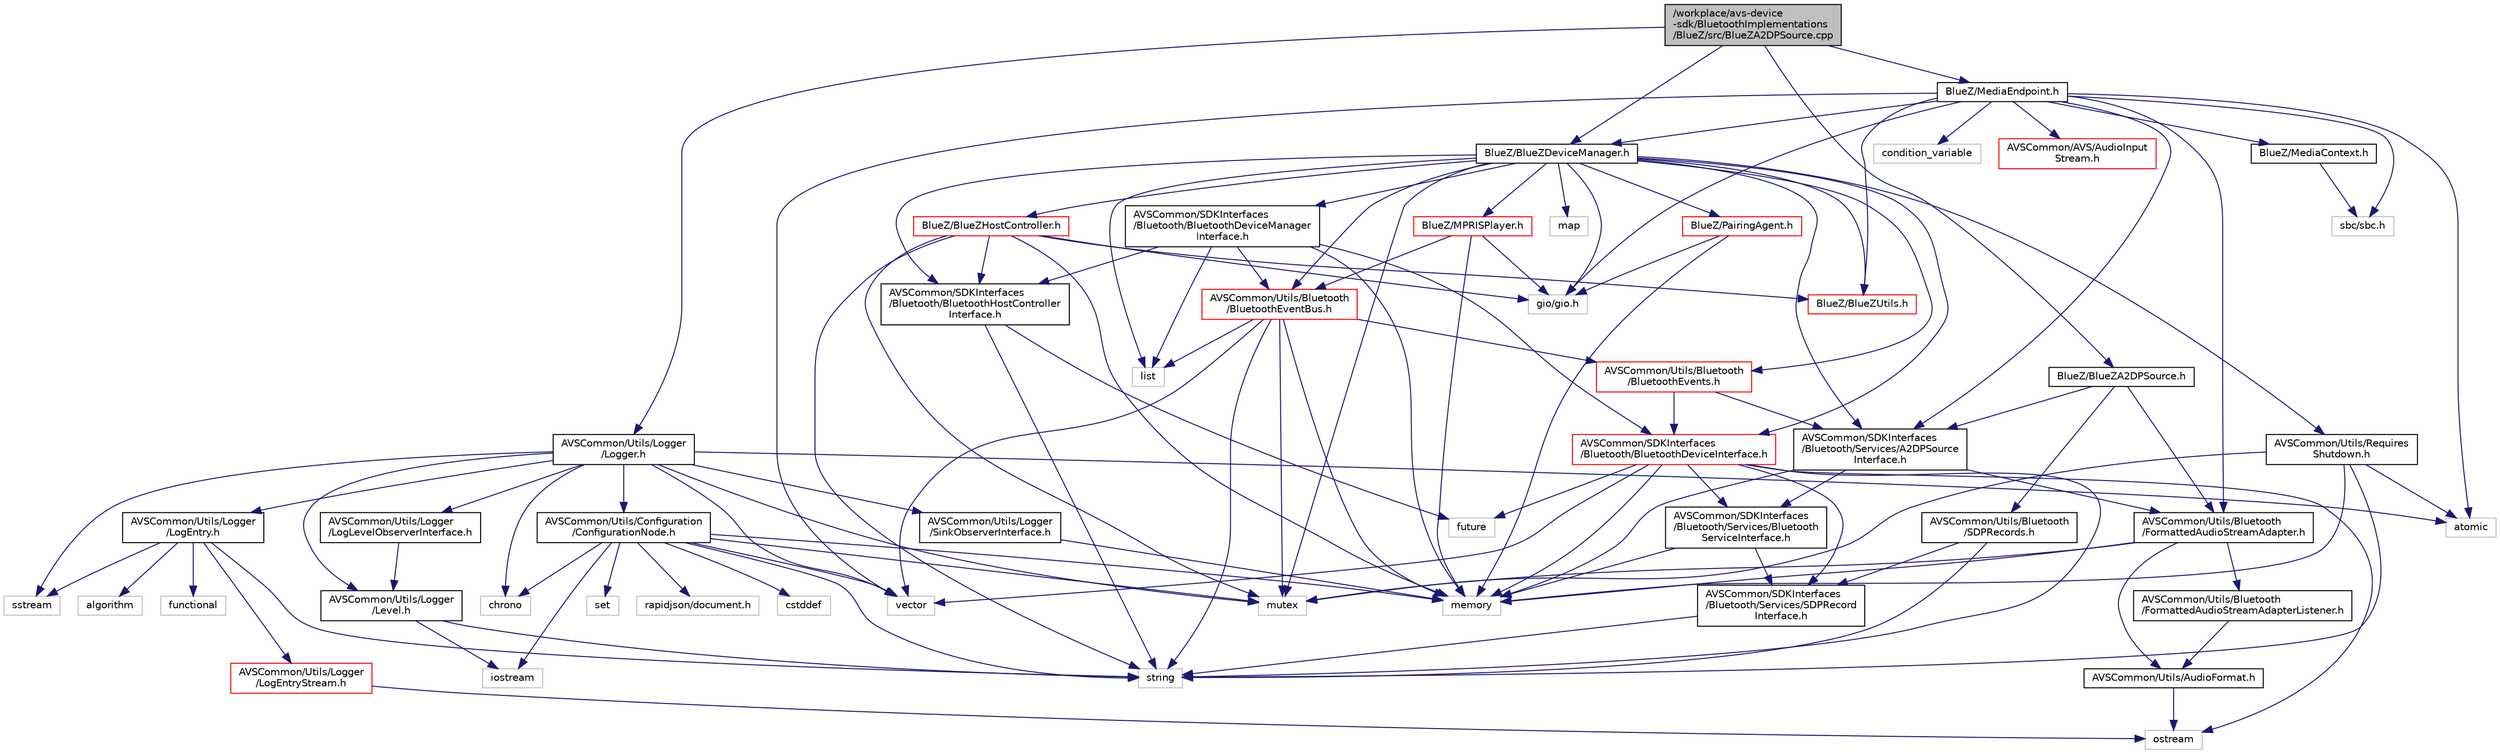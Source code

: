 digraph "/workplace/avs-device-sdk/BluetoothImplementations/BlueZ/src/BlueZA2DPSource.cpp"
{
  edge [fontname="Helvetica",fontsize="10",labelfontname="Helvetica",labelfontsize="10"];
  node [fontname="Helvetica",fontsize="10",shape=record];
  Node0 [label="/workplace/avs-device\l-sdk/BluetoothImplementations\l/BlueZ/src/BlueZA2DPSource.cpp",height=0.2,width=0.4,color="black", fillcolor="grey75", style="filled", fontcolor="black"];
  Node0 -> Node1 [color="midnightblue",fontsize="10",style="solid",fontname="Helvetica"];
  Node1 [label="AVSCommon/Utils/Logger\l/Logger.h",height=0.2,width=0.4,color="black", fillcolor="white", style="filled",URL="$_logger_8h.html"];
  Node1 -> Node2 [color="midnightblue",fontsize="10",style="solid",fontname="Helvetica"];
  Node2 [label="atomic",height=0.2,width=0.4,color="grey75", fillcolor="white", style="filled"];
  Node1 -> Node3 [color="midnightblue",fontsize="10",style="solid",fontname="Helvetica"];
  Node3 [label="chrono",height=0.2,width=0.4,color="grey75", fillcolor="white", style="filled"];
  Node1 -> Node4 [color="midnightblue",fontsize="10",style="solid",fontname="Helvetica"];
  Node4 [label="mutex",height=0.2,width=0.4,color="grey75", fillcolor="white", style="filled"];
  Node1 -> Node5 [color="midnightblue",fontsize="10",style="solid",fontname="Helvetica"];
  Node5 [label="sstream",height=0.2,width=0.4,color="grey75", fillcolor="white", style="filled"];
  Node1 -> Node6 [color="midnightblue",fontsize="10",style="solid",fontname="Helvetica"];
  Node6 [label="vector",height=0.2,width=0.4,color="grey75", fillcolor="white", style="filled"];
  Node1 -> Node7 [color="midnightblue",fontsize="10",style="solid",fontname="Helvetica"];
  Node7 [label="AVSCommon/Utils/Configuration\l/ConfigurationNode.h",height=0.2,width=0.4,color="black", fillcolor="white", style="filled",URL="$_configuration_node_8h.html"];
  Node7 -> Node3 [color="midnightblue",fontsize="10",style="solid",fontname="Helvetica"];
  Node7 -> Node8 [color="midnightblue",fontsize="10",style="solid",fontname="Helvetica"];
  Node8 [label="cstddef",height=0.2,width=0.4,color="grey75", fillcolor="white", style="filled"];
  Node7 -> Node9 [color="midnightblue",fontsize="10",style="solid",fontname="Helvetica"];
  Node9 [label="iostream",height=0.2,width=0.4,color="grey75", fillcolor="white", style="filled"];
  Node7 -> Node10 [color="midnightblue",fontsize="10",style="solid",fontname="Helvetica"];
  Node10 [label="memory",height=0.2,width=0.4,color="grey75", fillcolor="white", style="filled"];
  Node7 -> Node4 [color="midnightblue",fontsize="10",style="solid",fontname="Helvetica"];
  Node7 -> Node11 [color="midnightblue",fontsize="10",style="solid",fontname="Helvetica"];
  Node11 [label="set",height=0.2,width=0.4,color="grey75", fillcolor="white", style="filled"];
  Node7 -> Node12 [color="midnightblue",fontsize="10",style="solid",fontname="Helvetica"];
  Node12 [label="string",height=0.2,width=0.4,color="grey75", fillcolor="white", style="filled"];
  Node7 -> Node6 [color="midnightblue",fontsize="10",style="solid",fontname="Helvetica"];
  Node7 -> Node13 [color="midnightblue",fontsize="10",style="solid",fontname="Helvetica"];
  Node13 [label="rapidjson/document.h",height=0.2,width=0.4,color="grey75", fillcolor="white", style="filled"];
  Node1 -> Node14 [color="midnightblue",fontsize="10",style="solid",fontname="Helvetica"];
  Node14 [label="AVSCommon/Utils/Logger\l/Level.h",height=0.2,width=0.4,color="black", fillcolor="white", style="filled",URL="$_level_8h.html"];
  Node14 -> Node9 [color="midnightblue",fontsize="10",style="solid",fontname="Helvetica"];
  Node14 -> Node12 [color="midnightblue",fontsize="10",style="solid",fontname="Helvetica"];
  Node1 -> Node15 [color="midnightblue",fontsize="10",style="solid",fontname="Helvetica"];
  Node15 [label="AVSCommon/Utils/Logger\l/LogEntry.h",height=0.2,width=0.4,color="black", fillcolor="white", style="filled",URL="$_log_entry_8h.html"];
  Node15 -> Node16 [color="midnightblue",fontsize="10",style="solid",fontname="Helvetica"];
  Node16 [label="algorithm",height=0.2,width=0.4,color="grey75", fillcolor="white", style="filled"];
  Node15 -> Node17 [color="midnightblue",fontsize="10",style="solid",fontname="Helvetica"];
  Node17 [label="functional",height=0.2,width=0.4,color="grey75", fillcolor="white", style="filled"];
  Node15 -> Node5 [color="midnightblue",fontsize="10",style="solid",fontname="Helvetica"];
  Node15 -> Node12 [color="midnightblue",fontsize="10",style="solid",fontname="Helvetica"];
  Node15 -> Node18 [color="midnightblue",fontsize="10",style="solid",fontname="Helvetica"];
  Node18 [label="AVSCommon/Utils/Logger\l/LogEntryStream.h",height=0.2,width=0.4,color="red", fillcolor="white", style="filled",URL="$_log_entry_stream_8h.html"];
  Node18 -> Node19 [color="midnightblue",fontsize="10",style="solid",fontname="Helvetica"];
  Node19 [label="ostream",height=0.2,width=0.4,color="grey75", fillcolor="white", style="filled"];
  Node1 -> Node22 [color="midnightblue",fontsize="10",style="solid",fontname="Helvetica"];
  Node22 [label="AVSCommon/Utils/Logger\l/LogLevelObserverInterface.h",height=0.2,width=0.4,color="black", fillcolor="white", style="filled",URL="$_log_level_observer_interface_8h.html"];
  Node22 -> Node14 [color="midnightblue",fontsize="10",style="solid",fontname="Helvetica"];
  Node1 -> Node23 [color="midnightblue",fontsize="10",style="solid",fontname="Helvetica"];
  Node23 [label="AVSCommon/Utils/Logger\l/SinkObserverInterface.h",height=0.2,width=0.4,color="black", fillcolor="white", style="filled",URL="$_sink_observer_interface_8h.html"];
  Node23 -> Node10 [color="midnightblue",fontsize="10",style="solid",fontname="Helvetica"];
  Node0 -> Node24 [color="midnightblue",fontsize="10",style="solid",fontname="Helvetica"];
  Node24 [label="BlueZ/BlueZA2DPSource.h",height=0.2,width=0.4,color="black", fillcolor="white", style="filled",URL="$_blue_z_a2_d_p_source_8h.html"];
  Node24 -> Node25 [color="midnightblue",fontsize="10",style="solid",fontname="Helvetica"];
  Node25 [label="AVSCommon/SDKInterfaces\l/Bluetooth/Services/A2DPSource\lInterface.h",height=0.2,width=0.4,color="black", fillcolor="white", style="filled",URL="$_a2_d_p_source_interface_8h.html"];
  Node25 -> Node10 [color="midnightblue",fontsize="10",style="solid",fontname="Helvetica"];
  Node25 -> Node26 [color="midnightblue",fontsize="10",style="solid",fontname="Helvetica"];
  Node26 [label="AVSCommon/SDKInterfaces\l/Bluetooth/Services/Bluetooth\lServiceInterface.h",height=0.2,width=0.4,color="black", fillcolor="white", style="filled",URL="$_bluetooth_service_interface_8h.html"];
  Node26 -> Node10 [color="midnightblue",fontsize="10",style="solid",fontname="Helvetica"];
  Node26 -> Node27 [color="midnightblue",fontsize="10",style="solid",fontname="Helvetica"];
  Node27 [label="AVSCommon/SDKInterfaces\l/Bluetooth/Services/SDPRecord\lInterface.h",height=0.2,width=0.4,color="black", fillcolor="white", style="filled",URL="$_s_d_p_record_interface_8h.html"];
  Node27 -> Node12 [color="midnightblue",fontsize="10",style="solid",fontname="Helvetica"];
  Node25 -> Node28 [color="midnightblue",fontsize="10",style="solid",fontname="Helvetica"];
  Node28 [label="AVSCommon/Utils/Bluetooth\l/FormattedAudioStreamAdapter.h",height=0.2,width=0.4,color="black", fillcolor="white", style="filled",URL="$_formatted_audio_stream_adapter_8h.html"];
  Node28 -> Node10 [color="midnightblue",fontsize="10",style="solid",fontname="Helvetica"];
  Node28 -> Node4 [color="midnightblue",fontsize="10",style="solid",fontname="Helvetica"];
  Node28 -> Node29 [color="midnightblue",fontsize="10",style="solid",fontname="Helvetica"];
  Node29 [label="AVSCommon/Utils/AudioFormat.h",height=0.2,width=0.4,color="black", fillcolor="white", style="filled",URL="$_audio_format_8h.html"];
  Node29 -> Node19 [color="midnightblue",fontsize="10",style="solid",fontname="Helvetica"];
  Node28 -> Node30 [color="midnightblue",fontsize="10",style="solid",fontname="Helvetica"];
  Node30 [label="AVSCommon/Utils/Bluetooth\l/FormattedAudioStreamAdapterListener.h",height=0.2,width=0.4,color="black", fillcolor="white", style="filled",URL="$_formatted_audio_stream_adapter_listener_8h.html"];
  Node30 -> Node29 [color="midnightblue",fontsize="10",style="solid",fontname="Helvetica"];
  Node24 -> Node31 [color="midnightblue",fontsize="10",style="solid",fontname="Helvetica"];
  Node31 [label="AVSCommon/Utils/Bluetooth\l/SDPRecords.h",height=0.2,width=0.4,color="black", fillcolor="white", style="filled",URL="$_s_d_p_records_8h.html"];
  Node31 -> Node12 [color="midnightblue",fontsize="10",style="solid",fontname="Helvetica"];
  Node31 -> Node27 [color="midnightblue",fontsize="10",style="solid",fontname="Helvetica"];
  Node24 -> Node28 [color="midnightblue",fontsize="10",style="solid",fontname="Helvetica"];
  Node0 -> Node32 [color="midnightblue",fontsize="10",style="solid",fontname="Helvetica"];
  Node32 [label="BlueZ/BlueZDeviceManager.h",height=0.2,width=0.4,color="black", fillcolor="white", style="filled",URL="$_blue_z_device_manager_8h.html"];
  Node32 -> Node33 [color="midnightblue",fontsize="10",style="solid",fontname="Helvetica"];
  Node33 [label="list",height=0.2,width=0.4,color="grey75", fillcolor="white", style="filled"];
  Node32 -> Node34 [color="midnightblue",fontsize="10",style="solid",fontname="Helvetica"];
  Node34 [label="map",height=0.2,width=0.4,color="grey75", fillcolor="white", style="filled"];
  Node32 -> Node4 [color="midnightblue",fontsize="10",style="solid",fontname="Helvetica"];
  Node32 -> Node35 [color="midnightblue",fontsize="10",style="solid",fontname="Helvetica"];
  Node35 [label="AVSCommon/SDKInterfaces\l/Bluetooth/BluetoothDeviceInterface.h",height=0.2,width=0.4,color="red", fillcolor="white", style="filled",URL="$_bluetooth_device_interface_8h.html"];
  Node35 -> Node36 [color="midnightblue",fontsize="10",style="solid",fontname="Helvetica"];
  Node36 [label="future",height=0.2,width=0.4,color="grey75", fillcolor="white", style="filled"];
  Node35 -> Node10 [color="midnightblue",fontsize="10",style="solid",fontname="Helvetica"];
  Node35 -> Node19 [color="midnightblue",fontsize="10",style="solid",fontname="Helvetica"];
  Node35 -> Node12 [color="midnightblue",fontsize="10",style="solid",fontname="Helvetica"];
  Node35 -> Node6 [color="midnightblue",fontsize="10",style="solid",fontname="Helvetica"];
  Node35 -> Node26 [color="midnightblue",fontsize="10",style="solid",fontname="Helvetica"];
  Node35 -> Node27 [color="midnightblue",fontsize="10",style="solid",fontname="Helvetica"];
  Node32 -> Node40 [color="midnightblue",fontsize="10",style="solid",fontname="Helvetica"];
  Node40 [label="AVSCommon/SDKInterfaces\l/Bluetooth/BluetoothDeviceManager\lInterface.h",height=0.2,width=0.4,color="black", fillcolor="white", style="filled",URL="$_bluetooth_device_manager_interface_8h.html"];
  Node40 -> Node33 [color="midnightblue",fontsize="10",style="solid",fontname="Helvetica"];
  Node40 -> Node10 [color="midnightblue",fontsize="10",style="solid",fontname="Helvetica"];
  Node40 -> Node35 [color="midnightblue",fontsize="10",style="solid",fontname="Helvetica"];
  Node40 -> Node41 [color="midnightblue",fontsize="10",style="solid",fontname="Helvetica"];
  Node41 [label="AVSCommon/SDKInterfaces\l/Bluetooth/BluetoothHostController\lInterface.h",height=0.2,width=0.4,color="black", fillcolor="white", style="filled",URL="$_bluetooth_host_controller_interface_8h.html"];
  Node41 -> Node36 [color="midnightblue",fontsize="10",style="solid",fontname="Helvetica"];
  Node41 -> Node12 [color="midnightblue",fontsize="10",style="solid",fontname="Helvetica"];
  Node40 -> Node42 [color="midnightblue",fontsize="10",style="solid",fontname="Helvetica"];
  Node42 [label="AVSCommon/Utils/Bluetooth\l/BluetoothEventBus.h",height=0.2,width=0.4,color="red", fillcolor="white", style="filled",URL="$_bluetooth_event_bus_8h.html"];
  Node42 -> Node10 [color="midnightblue",fontsize="10",style="solid",fontname="Helvetica"];
  Node42 -> Node4 [color="midnightblue",fontsize="10",style="solid",fontname="Helvetica"];
  Node42 -> Node33 [color="midnightblue",fontsize="10",style="solid",fontname="Helvetica"];
  Node42 -> Node12 [color="midnightblue",fontsize="10",style="solid",fontname="Helvetica"];
  Node42 -> Node6 [color="midnightblue",fontsize="10",style="solid",fontname="Helvetica"];
  Node42 -> Node44 [color="midnightblue",fontsize="10",style="solid",fontname="Helvetica"];
  Node44 [label="AVSCommon/Utils/Bluetooth\l/BluetoothEvents.h",height=0.2,width=0.4,color="red", fillcolor="white", style="filled",URL="$_bluetooth_events_8h.html"];
  Node44 -> Node35 [color="midnightblue",fontsize="10",style="solid",fontname="Helvetica"];
  Node44 -> Node25 [color="midnightblue",fontsize="10",style="solid",fontname="Helvetica"];
  Node32 -> Node41 [color="midnightblue",fontsize="10",style="solid",fontname="Helvetica"];
  Node32 -> Node25 [color="midnightblue",fontsize="10",style="solid",fontname="Helvetica"];
  Node32 -> Node42 [color="midnightblue",fontsize="10",style="solid",fontname="Helvetica"];
  Node32 -> Node44 [color="midnightblue",fontsize="10",style="solid",fontname="Helvetica"];
  Node32 -> Node48 [color="midnightblue",fontsize="10",style="solid",fontname="Helvetica"];
  Node48 [label="AVSCommon/Utils/Requires\lShutdown.h",height=0.2,width=0.4,color="black", fillcolor="white", style="filled",URL="$_requires_shutdown_8h.html"];
  Node48 -> Node2 [color="midnightblue",fontsize="10",style="solid",fontname="Helvetica"];
  Node48 -> Node10 [color="midnightblue",fontsize="10",style="solid",fontname="Helvetica"];
  Node48 -> Node4 [color="midnightblue",fontsize="10",style="solid",fontname="Helvetica"];
  Node48 -> Node12 [color="midnightblue",fontsize="10",style="solid",fontname="Helvetica"];
  Node32 -> Node49 [color="midnightblue",fontsize="10",style="solid",fontname="Helvetica"];
  Node49 [label="BlueZ/BlueZHostController.h",height=0.2,width=0.4,color="red", fillcolor="white", style="filled",URL="$_blue_z_host_controller_8h.html"];
  Node49 -> Node12 [color="midnightblue",fontsize="10",style="solid",fontname="Helvetica"];
  Node49 -> Node10 [color="midnightblue",fontsize="10",style="solid",fontname="Helvetica"];
  Node49 -> Node4 [color="midnightblue",fontsize="10",style="solid",fontname="Helvetica"];
  Node49 -> Node50 [color="midnightblue",fontsize="10",style="solid",fontname="Helvetica"];
  Node50 [label="gio/gio.h",height=0.2,width=0.4,color="grey75", fillcolor="white", style="filled"];
  Node49 -> Node41 [color="midnightblue",fontsize="10",style="solid",fontname="Helvetica"];
  Node49 -> Node63 [color="midnightblue",fontsize="10",style="solid",fontname="Helvetica"];
  Node63 [label="BlueZ/BlueZUtils.h",height=0.2,width=0.4,color="red", fillcolor="white", style="filled",URL="$_blue_z_utils_8h.html"];
  Node32 -> Node63 [color="midnightblue",fontsize="10",style="solid",fontname="Helvetica"];
  Node32 -> Node71 [color="midnightblue",fontsize="10",style="solid",fontname="Helvetica"];
  Node71 [label="BlueZ/MPRISPlayer.h",height=0.2,width=0.4,color="red", fillcolor="white", style="filled",URL="$_m_p_r_i_s_player_8h.html"];
  Node71 -> Node10 [color="midnightblue",fontsize="10",style="solid",fontname="Helvetica"];
  Node71 -> Node50 [color="midnightblue",fontsize="10",style="solid",fontname="Helvetica"];
  Node71 -> Node42 [color="midnightblue",fontsize="10",style="solid",fontname="Helvetica"];
  Node32 -> Node75 [color="midnightblue",fontsize="10",style="solid",fontname="Helvetica"];
  Node75 [label="BlueZ/PairingAgent.h",height=0.2,width=0.4,color="red", fillcolor="white", style="filled",URL="$_pairing_agent_8h.html"];
  Node75 -> Node10 [color="midnightblue",fontsize="10",style="solid",fontname="Helvetica"];
  Node75 -> Node50 [color="midnightblue",fontsize="10",style="solid",fontname="Helvetica"];
  Node32 -> Node50 [color="midnightblue",fontsize="10",style="solid",fontname="Helvetica"];
  Node0 -> Node76 [color="midnightblue",fontsize="10",style="solid",fontname="Helvetica"];
  Node76 [label="BlueZ/MediaEndpoint.h",height=0.2,width=0.4,color="black", fillcolor="white", style="filled",URL="$_media_endpoint_8h.html"];
  Node76 -> Node2 [color="midnightblue",fontsize="10",style="solid",fontname="Helvetica"];
  Node76 -> Node53 [color="midnightblue",fontsize="10",style="solid",fontname="Helvetica"];
  Node53 [label="condition_variable",height=0.2,width=0.4,color="grey75", fillcolor="white", style="filled"];
  Node76 -> Node6 [color="midnightblue",fontsize="10",style="solid",fontname="Helvetica"];
  Node76 -> Node77 [color="midnightblue",fontsize="10",style="solid",fontname="Helvetica"];
  Node77 [label="AVSCommon/AVS/AudioInput\lStream.h",height=0.2,width=0.4,color="red", fillcolor="white", style="filled",URL="$_audio_input_stream_8h.html"];
  Node76 -> Node25 [color="midnightblue",fontsize="10",style="solid",fontname="Helvetica"];
  Node76 -> Node28 [color="midnightblue",fontsize="10",style="solid",fontname="Helvetica"];
  Node76 -> Node32 [color="midnightblue",fontsize="10",style="solid",fontname="Helvetica"];
  Node76 -> Node63 [color="midnightblue",fontsize="10",style="solid",fontname="Helvetica"];
  Node76 -> Node81 [color="midnightblue",fontsize="10",style="solid",fontname="Helvetica"];
  Node81 [label="BlueZ/MediaContext.h",height=0.2,width=0.4,color="black", fillcolor="white", style="filled",URL="$_media_context_8h.html"];
  Node81 -> Node82 [color="midnightblue",fontsize="10",style="solid",fontname="Helvetica"];
  Node82 [label="sbc/sbc.h",height=0.2,width=0.4,color="grey75", fillcolor="white", style="filled"];
  Node76 -> Node50 [color="midnightblue",fontsize="10",style="solid",fontname="Helvetica"];
  Node76 -> Node82 [color="midnightblue",fontsize="10",style="solid",fontname="Helvetica"];
}
